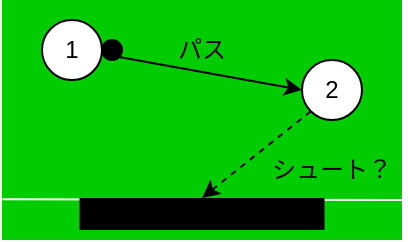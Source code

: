 <mxfile version="20.8.10" type="github">
  <diagram name="ページ1" id="WY0_n_wu10l-EoqTrqx6">
    <mxGraphModel dx="1050" dy="515" grid="1" gridSize="10" guides="1" tooltips="1" connect="1" arrows="1" fold="1" page="1" pageScale="1" pageWidth="827" pageHeight="1169" math="0" shadow="0">
      <root>
        <mxCell id="0" />
        <mxCell id="1" parent="0" />
        <mxCell id="4G7JvG1yIsIppaWCg9FY-32" value="" style="group" vertex="1" connectable="0" parent="1">
          <mxGeometry x="60" y="80" width="200" height="120" as="geometry" />
        </mxCell>
        <mxCell id="4G7JvG1yIsIppaWCg9FY-18" value="" style="whiteSpace=wrap;html=1;strokeColor=none;fillColor=#00CC00;" vertex="1" parent="4G7JvG1yIsIppaWCg9FY-32">
          <mxGeometry width="200" height="120" as="geometry" />
        </mxCell>
        <mxCell id="4G7JvG1yIsIppaWCg9FY-19" value="1" style="ellipse;whiteSpace=wrap;html=1;aspect=fixed;" vertex="1" parent="4G7JvG1yIsIppaWCg9FY-32">
          <mxGeometry x="20" y="10" width="30" height="30" as="geometry" />
        </mxCell>
        <mxCell id="4G7JvG1yIsIppaWCg9FY-20" value="2" style="ellipse;whiteSpace=wrap;html=1;aspect=fixed;" vertex="1" parent="4G7JvG1yIsIppaWCg9FY-32">
          <mxGeometry x="150" y="30" width="30" height="30" as="geometry" />
        </mxCell>
        <mxCell id="4G7JvG1yIsIppaWCg9FY-21" value="" style="ellipse;whiteSpace=wrap;html=1;aspect=fixed;fillColor=#000000;" vertex="1" parent="4G7JvG1yIsIppaWCg9FY-32">
          <mxGeometry x="50" y="20" width="10" height="10" as="geometry" />
        </mxCell>
        <mxCell id="4G7JvG1yIsIppaWCg9FY-22" value="" style="endArrow=classic;html=1;rounded=0;exitX=1;exitY=1;exitDx=0;exitDy=0;entryX=0;entryY=0.5;entryDx=0;entryDy=0;" edge="1" parent="4G7JvG1yIsIppaWCg9FY-32" source="4G7JvG1yIsIppaWCg9FY-21" target="4G7JvG1yIsIppaWCg9FY-20">
          <mxGeometry width="50" height="50" relative="1" as="geometry">
            <mxPoint x="110" y="150" as="sourcePoint" />
            <mxPoint x="80" y="80" as="targetPoint" />
          </mxGeometry>
        </mxCell>
        <mxCell id="4G7JvG1yIsIppaWCg9FY-23" value="" style="endArrow=none;html=1;rounded=0;exitX=0.001;exitY=0.83;exitDx=0;exitDy=0;exitPerimeter=0;entryX=1;entryY=0.833;entryDx=0;entryDy=0;entryPerimeter=0;strokeColor=#FFFFFF;" edge="1" parent="4G7JvG1yIsIppaWCg9FY-32" source="4G7JvG1yIsIppaWCg9FY-18" target="4G7JvG1yIsIppaWCg9FY-18">
          <mxGeometry width="50" height="50" relative="1" as="geometry">
            <mxPoint x="70" y="110" as="sourcePoint" />
            <mxPoint x="120" y="60" as="targetPoint" />
          </mxGeometry>
        </mxCell>
        <mxCell id="4G7JvG1yIsIppaWCg9FY-24" value="" style="rounded=0;whiteSpace=wrap;html=1;strokeColor=none;fillColor=#000000;" vertex="1" parent="4G7JvG1yIsIppaWCg9FY-32">
          <mxGeometry x="38.75" y="99" width="122.5" height="16" as="geometry" />
        </mxCell>
        <mxCell id="4G7JvG1yIsIppaWCg9FY-25" value="" style="endArrow=classic;html=1;rounded=0;exitX=0;exitY=1;exitDx=0;exitDy=0;entryX=0.5;entryY=0;entryDx=0;entryDy=0;dashed=1;" edge="1" parent="4G7JvG1yIsIppaWCg9FY-32" source="4G7JvG1yIsIppaWCg9FY-20" target="4G7JvG1yIsIppaWCg9FY-24">
          <mxGeometry width="50" height="50" relative="1" as="geometry">
            <mxPoint x="68.536" y="38.536" as="sourcePoint" />
            <mxPoint x="160.0" y="55" as="targetPoint" />
          </mxGeometry>
        </mxCell>
        <mxCell id="4G7JvG1yIsIppaWCg9FY-26" value="パス" style="text;html=1;strokeColor=none;fillColor=none;align=center;verticalAlign=middle;whiteSpace=wrap;rounded=0;" vertex="1" parent="4G7JvG1yIsIppaWCg9FY-32">
          <mxGeometry x="70" y="10" width="60" height="30" as="geometry" />
        </mxCell>
        <mxCell id="4G7JvG1yIsIppaWCg9FY-27" value="シュート？" style="text;html=1;strokeColor=none;fillColor=none;align=center;verticalAlign=middle;whiteSpace=wrap;rounded=0;" vertex="1" parent="4G7JvG1yIsIppaWCg9FY-32">
          <mxGeometry x="130" y="70" width="70" height="30" as="geometry" />
        </mxCell>
      </root>
    </mxGraphModel>
  </diagram>
</mxfile>
